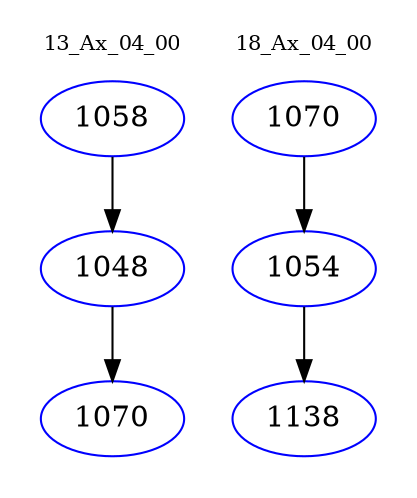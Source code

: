 digraph{
subgraph cluster_0 {
color = white
label = "13_Ax_04_00";
fontsize=10;
T0_1058 [label="1058", color="blue"]
T0_1058 -> T0_1048 [color="black"]
T0_1048 [label="1048", color="blue"]
T0_1048 -> T0_1070 [color="black"]
T0_1070 [label="1070", color="blue"]
}
subgraph cluster_1 {
color = white
label = "18_Ax_04_00";
fontsize=10;
T1_1070 [label="1070", color="blue"]
T1_1070 -> T1_1054 [color="black"]
T1_1054 [label="1054", color="blue"]
T1_1054 -> T1_1138 [color="black"]
T1_1138 [label="1138", color="blue"]
}
}
